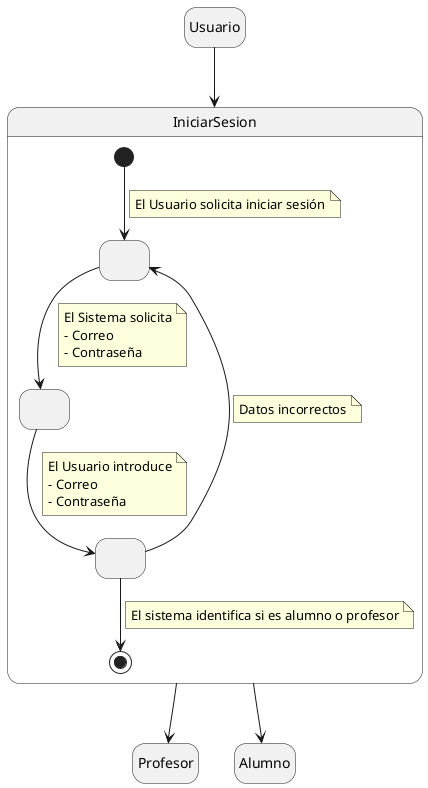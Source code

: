 @startuml IniciarSesion

hide empty description

state Usuario
state IniciarSesion{
    state " " as Estado1
    state " " as Estado2
    state " " as Estado3

    [*] --> Estado1
    note on link
        El Usuario solicita iniciar sesión
    end note
    Estado1 --> Estado2
    note on link
        El Sistema solicita
        - Correo
        - Contraseña
    end note
    Estado2 --> Estado3
    note on link
        El Usuario introduce
        - Correo
        - Contraseña
    end note
    Estado3 --> [*]
    note on link
        El sistema identifica si es alumno o profesor
    end note

    Estado3 --> Estado1
    note on link
        Datos incorrectos
    end note
}
state Profesor
state Alumno


Usuario --> IniciarSesion
IniciarSesion --> Profesor
IniciarSesion --> Alumno

@enduml
